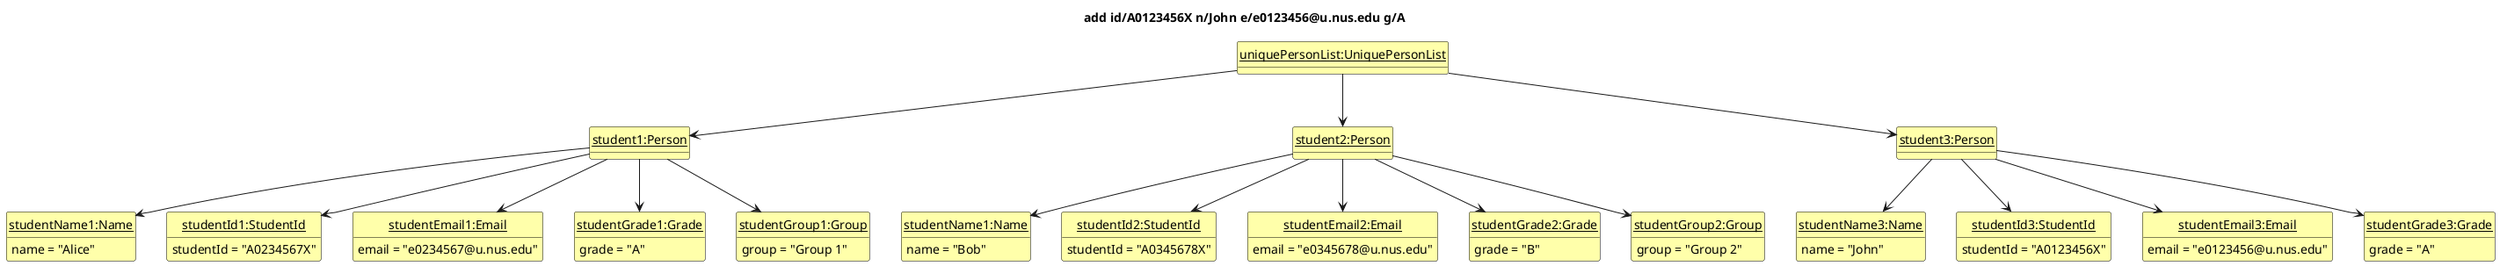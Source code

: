 @startuml
'https://plantuml.com/class-diagram

hide circle
hide methods
skinparam ClassFontColor #000000
skinparam ClassBorderColor #000000
skinparam ClassBackgroundColor #FFFFAA

title add id/A0123456X n/John e/e0123456@u.nus.edu g/A

class uniquePersonList as "<u>uniquePersonList:UniquePersonList</u>"
class student1 as "<u>student1:Person</u>" {}
class student2 as "<u>student2:Person</u>" {}
class student3 as "<u>student3:Person</u>" {}
class studentName1 as "<u>studentName1:Name</u>" {
    name = "Alice"
}
class studentName2 as "<u>studentName1:Name</u>" {
    name = "Bob"
}
class studentName3 as "<u>studentName3:Name</u>" {
    name = "John"
}
class studentId1 as "<u>studentId1:StudentId</u>" {
    studentId = "A0234567X"
}
class studentId2 as "<u>studentId2:StudentId</u>" {
    studentId = "A0345678X"
}
class studentId3 as "<u>studentId3:StudentId</u>" {
    studentId = "A0123456X"
}
class studentEmail1 as "<u>studentEmail1:Email</u>" {
    email = "e0234567@u.nus.edu"
}
class studentEmail2 as "<u>studentEmail2:Email</u>" {
    email = "e0345678@u.nus.edu"
}
class studentEmail3 as "<u>studentEmail3:Email</u>" {
    email = "e0123456@u.nus.edu"
}
class studentGrade1 as "<u>studentGrade1:Grade</u>" {
    grade = "A"
}
class studentGrade2 as "<u>studentGrade2:Grade</u>" {
    grade = "B"
}
class studentGrade3 as "<u>studentGrade3:Grade</u>" {
    grade = "A"
}
class studentGroup1 as "<u>studentGroup1:Group</u>" {
    group = "Group 1"
}
class studentGroup2 as "<u>studentGroup2:Group</u>" {
    group = "Group 2"
}
student1 -[hidden]right-> student2
student2 -[hidden]right-> student3

uniquePersonList -down-> student1
uniquePersonList -down-> student2
uniquePersonList -down-> student3
student1 -down-> studentName1
student2 -down-> studentName2
student3 -down-> studentName3
student1 -down-> studentId1
student2 -down-> studentId2
student3 -down-> studentId3
student1 -down-> studentEmail1
student2 -down-> studentEmail2
student3 -down-> studentEmail3
student1 -down-> studentGrade1
student2 -down-> studentGrade2
student3 -down-> studentGrade3
student1 -down-> studentGroup1
student2 -down-> studentGroup2
@enduml
